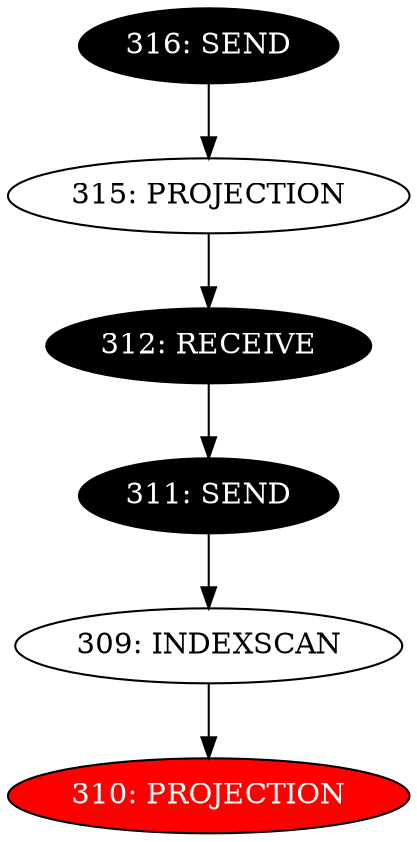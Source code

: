 digraph name {
309 [label="309: INDEXSCAN" ];
309 -> 310;
310 [label="310: PROJECTION" fontcolor="white" style="filled" fillcolor="red"];
311 [label="311: SEND" fontcolor="white" style="filled" fillcolor="black"];
311 -> 309;
312 [label="312: RECEIVE" fontcolor="white" style="filled" fillcolor="black"];
312 -> 311;
315 [label="315: PROJECTION" ];
315 -> 312;
316 [label="316: SEND" fontcolor="white" style="filled" fillcolor="black"];
316 -> 315;

}

